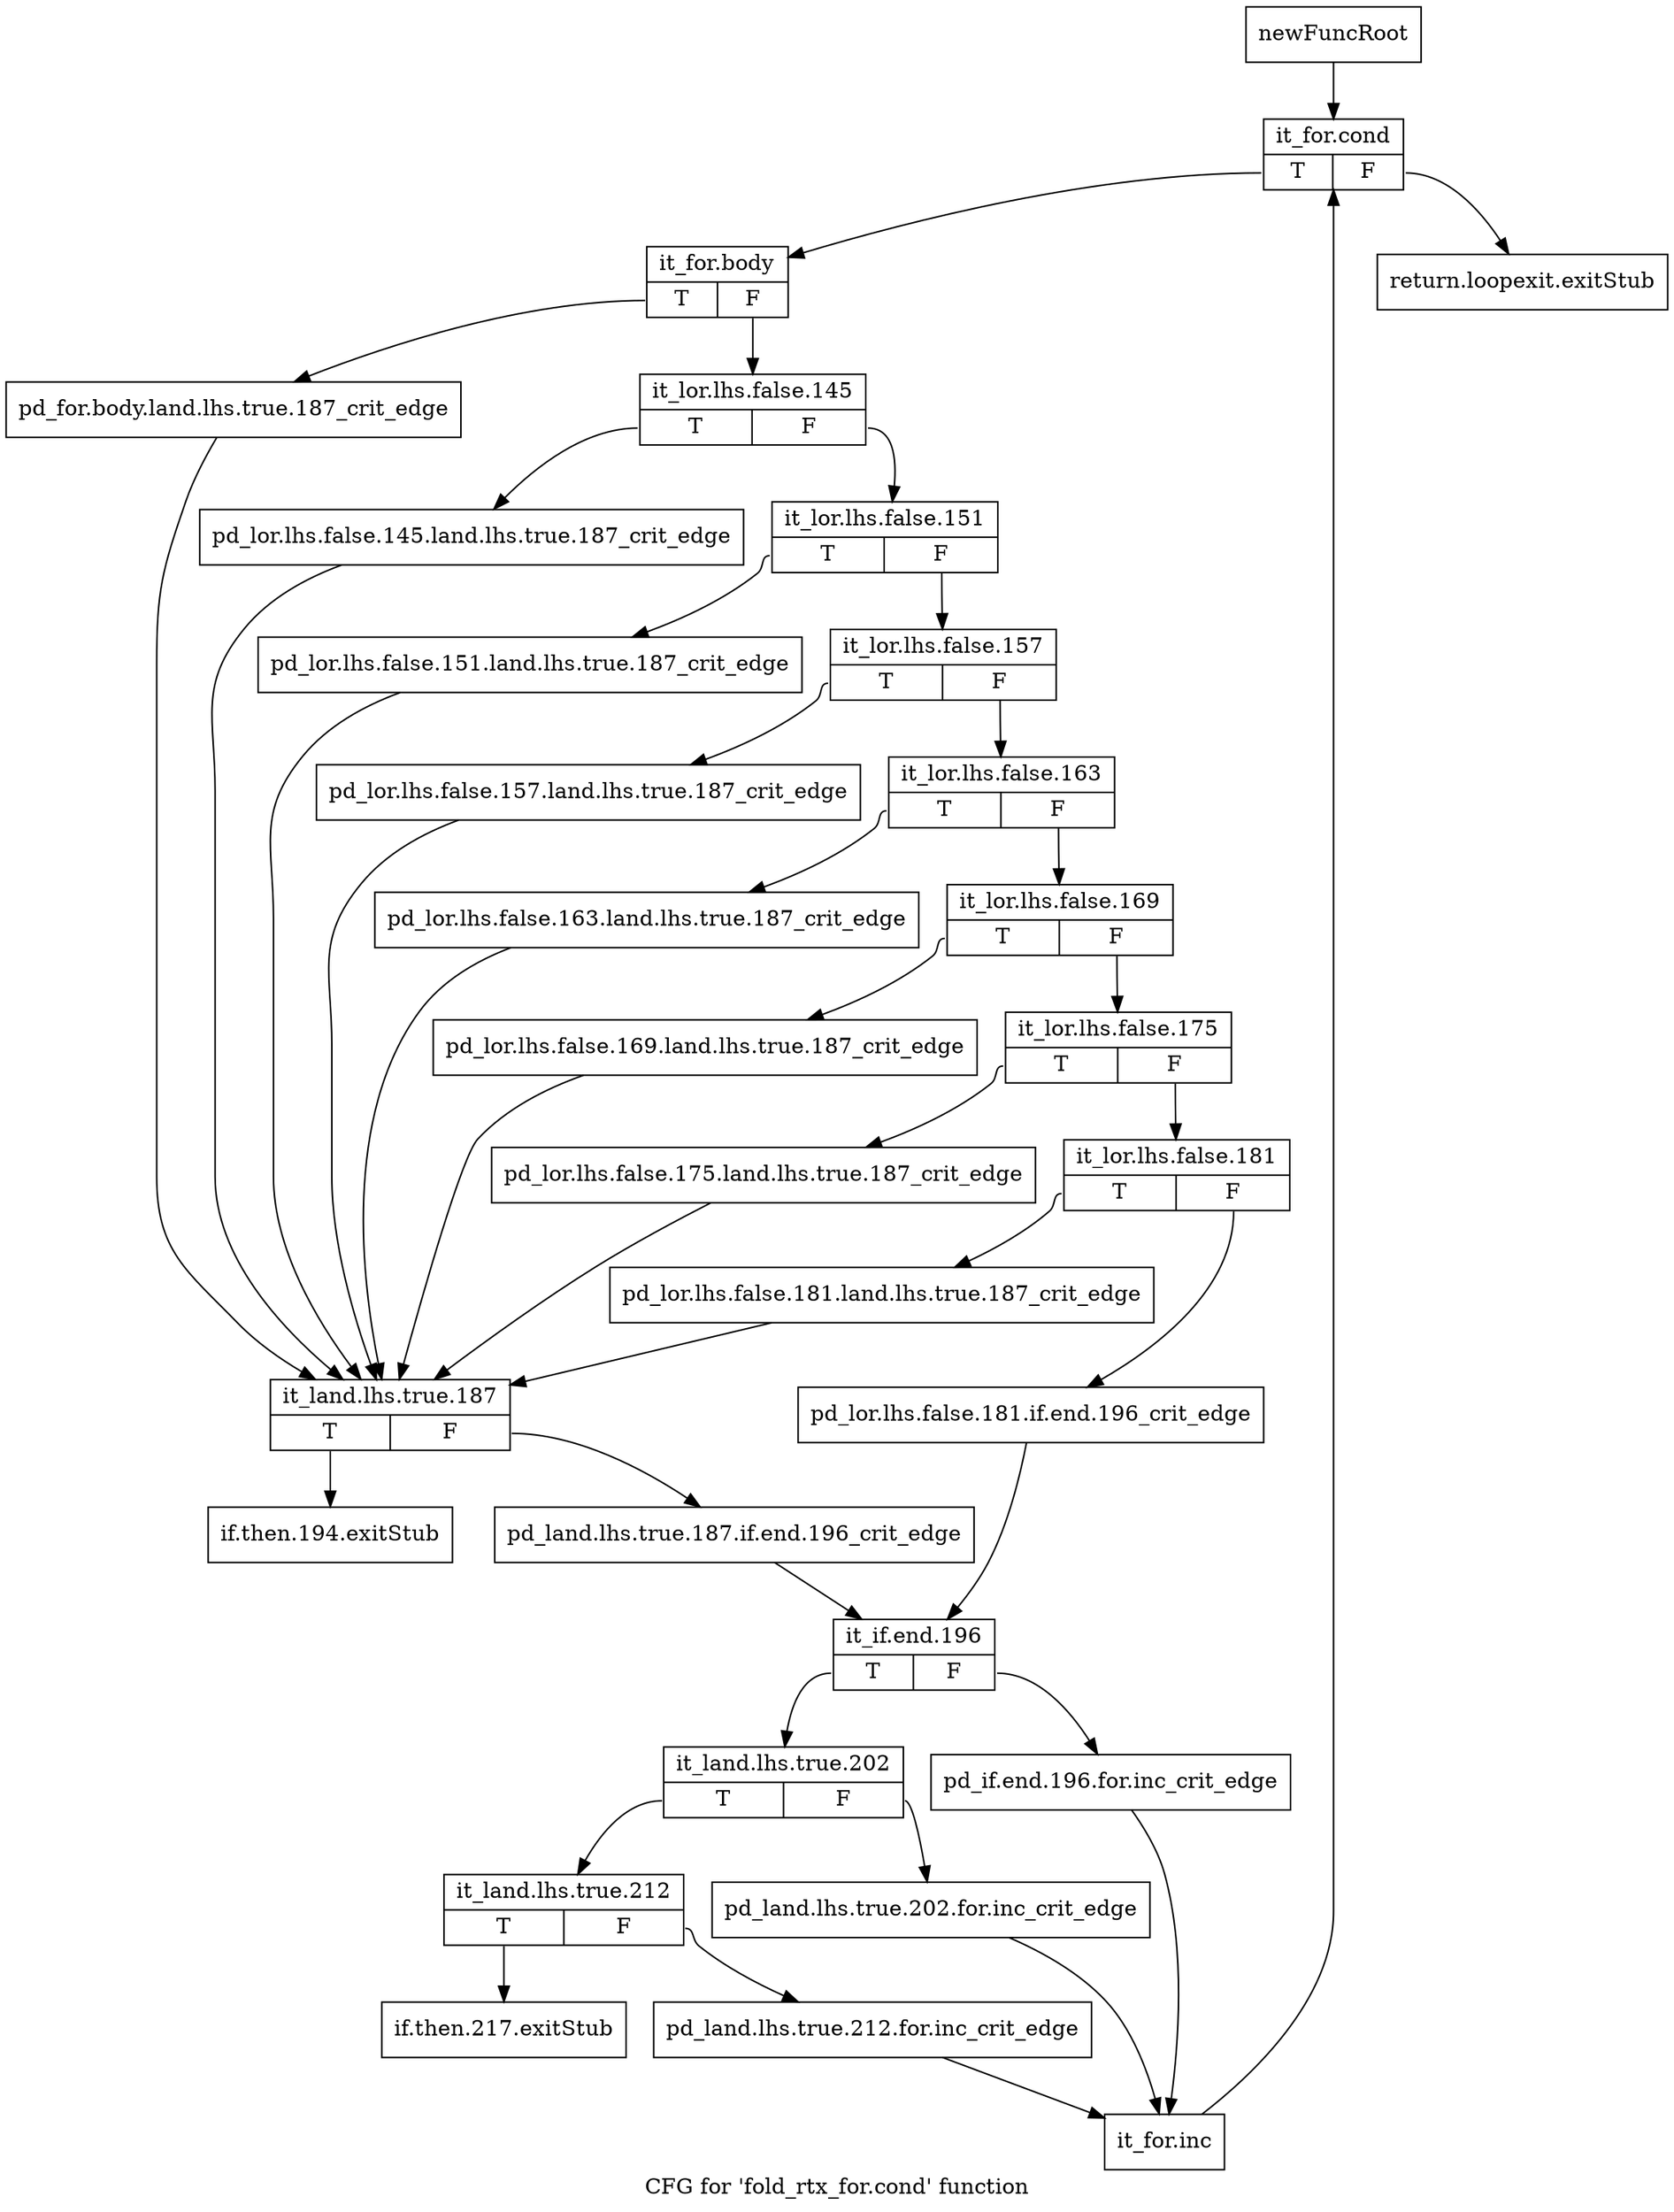 digraph "CFG for 'fold_rtx_for.cond' function" {
	label="CFG for 'fold_rtx_for.cond' function";

	Node0xa954470 [shape=record,label="{newFuncRoot}"];
	Node0xa954470 -> Node0xa968e40;
	Node0xa9544c0 [shape=record,label="{return.loopexit.exitStub}"];
	Node0xa954510 [shape=record,label="{if.then.194.exitStub}"];
	Node0xa968df0 [shape=record,label="{if.then.217.exitStub}"];
	Node0xa968e40 [shape=record,label="{it_for.cond|{<s0>T|<s1>F}}"];
	Node0xa968e40:s0 -> Node0xa968e90;
	Node0xa968e40:s1 -> Node0xa9544c0;
	Node0xa968e90 [shape=record,label="{it_for.body|{<s0>T|<s1>F}}"];
	Node0xa968e90:s0 -> Node0xa969390;
	Node0xa968e90:s1 -> Node0xa968ee0;
	Node0xa968ee0 [shape=record,label="{it_lor.lhs.false.145|{<s0>T|<s1>F}}"];
	Node0xa968ee0:s0 -> Node0xa969340;
	Node0xa968ee0:s1 -> Node0xa968f30;
	Node0xa968f30 [shape=record,label="{it_lor.lhs.false.151|{<s0>T|<s1>F}}"];
	Node0xa968f30:s0 -> Node0xa9692f0;
	Node0xa968f30:s1 -> Node0xa968f80;
	Node0xa968f80 [shape=record,label="{it_lor.lhs.false.157|{<s0>T|<s1>F}}"];
	Node0xa968f80:s0 -> Node0xa9692a0;
	Node0xa968f80:s1 -> Node0xa968fd0;
	Node0xa968fd0 [shape=record,label="{it_lor.lhs.false.163|{<s0>T|<s1>F}}"];
	Node0xa968fd0:s0 -> Node0xa969250;
	Node0xa968fd0:s1 -> Node0xa969020;
	Node0xa969020 [shape=record,label="{it_lor.lhs.false.169|{<s0>T|<s1>F}}"];
	Node0xa969020:s0 -> Node0xa969200;
	Node0xa969020:s1 -> Node0xa969070;
	Node0xa969070 [shape=record,label="{it_lor.lhs.false.175|{<s0>T|<s1>F}}"];
	Node0xa969070:s0 -> Node0xa9691b0;
	Node0xa969070:s1 -> Node0xa9690c0;
	Node0xa9690c0 [shape=record,label="{it_lor.lhs.false.181|{<s0>T|<s1>F}}"];
	Node0xa9690c0:s0 -> Node0xa969160;
	Node0xa9690c0:s1 -> Node0xa969110;
	Node0xa969110 [shape=record,label="{pd_lor.lhs.false.181.if.end.196_crit_edge}"];
	Node0xa969110 -> Node0xa969480;
	Node0xa969160 [shape=record,label="{pd_lor.lhs.false.181.land.lhs.true.187_crit_edge}"];
	Node0xa969160 -> Node0xa9693e0;
	Node0xa9691b0 [shape=record,label="{pd_lor.lhs.false.175.land.lhs.true.187_crit_edge}"];
	Node0xa9691b0 -> Node0xa9693e0;
	Node0xa969200 [shape=record,label="{pd_lor.lhs.false.169.land.lhs.true.187_crit_edge}"];
	Node0xa969200 -> Node0xa9693e0;
	Node0xa969250 [shape=record,label="{pd_lor.lhs.false.163.land.lhs.true.187_crit_edge}"];
	Node0xa969250 -> Node0xa9693e0;
	Node0xa9692a0 [shape=record,label="{pd_lor.lhs.false.157.land.lhs.true.187_crit_edge}"];
	Node0xa9692a0 -> Node0xa9693e0;
	Node0xa9692f0 [shape=record,label="{pd_lor.lhs.false.151.land.lhs.true.187_crit_edge}"];
	Node0xa9692f0 -> Node0xa9693e0;
	Node0xa969340 [shape=record,label="{pd_lor.lhs.false.145.land.lhs.true.187_crit_edge}"];
	Node0xa969340 -> Node0xa9693e0;
	Node0xa969390 [shape=record,label="{pd_for.body.land.lhs.true.187_crit_edge}"];
	Node0xa969390 -> Node0xa9693e0;
	Node0xa9693e0 [shape=record,label="{it_land.lhs.true.187|{<s0>T|<s1>F}}"];
	Node0xa9693e0:s0 -> Node0xa954510;
	Node0xa9693e0:s1 -> Node0xa969430;
	Node0xa969430 [shape=record,label="{pd_land.lhs.true.187.if.end.196_crit_edge}"];
	Node0xa969430 -> Node0xa969480;
	Node0xa969480 [shape=record,label="{it_if.end.196|{<s0>T|<s1>F}}"];
	Node0xa969480:s0 -> Node0xa969520;
	Node0xa969480:s1 -> Node0xa9694d0;
	Node0xa9694d0 [shape=record,label="{pd_if.end.196.for.inc_crit_edge}"];
	Node0xa9694d0 -> Node0xa969660;
	Node0xa969520 [shape=record,label="{it_land.lhs.true.202|{<s0>T|<s1>F}}"];
	Node0xa969520:s0 -> Node0xa9695c0;
	Node0xa969520:s1 -> Node0xa969570;
	Node0xa969570 [shape=record,label="{pd_land.lhs.true.202.for.inc_crit_edge}"];
	Node0xa969570 -> Node0xa969660;
	Node0xa9695c0 [shape=record,label="{it_land.lhs.true.212|{<s0>T|<s1>F}}"];
	Node0xa9695c0:s0 -> Node0xa968df0;
	Node0xa9695c0:s1 -> Node0xa969610;
	Node0xa969610 [shape=record,label="{pd_land.lhs.true.212.for.inc_crit_edge}"];
	Node0xa969610 -> Node0xa969660;
	Node0xa969660 [shape=record,label="{it_for.inc}"];
	Node0xa969660 -> Node0xa968e40;
}
